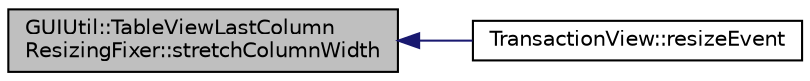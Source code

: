digraph "GUIUtil::TableViewLastColumnResizingFixer::stretchColumnWidth"
{
  edge [fontname="Helvetica",fontsize="10",labelfontname="Helvetica",labelfontsize="10"];
  node [fontname="Helvetica",fontsize="10",shape=record];
  rankdir="LR";
  Node25 [label="GUIUtil::TableViewLastColumn\lResizingFixer::stretchColumnWidth",height=0.2,width=0.4,color="black", fillcolor="grey75", style="filled", fontcolor="black"];
  Node25 -> Node26 [dir="back",color="midnightblue",fontsize="10",style="solid",fontname="Helvetica"];
  Node26 [label="TransactionView::resizeEvent",height=0.2,width=0.4,color="black", fillcolor="white", style="filled",URL="$d2/d2c/class_transaction_view.html#a6bcc05526bc111b4299d32d882f633b8"];
}
